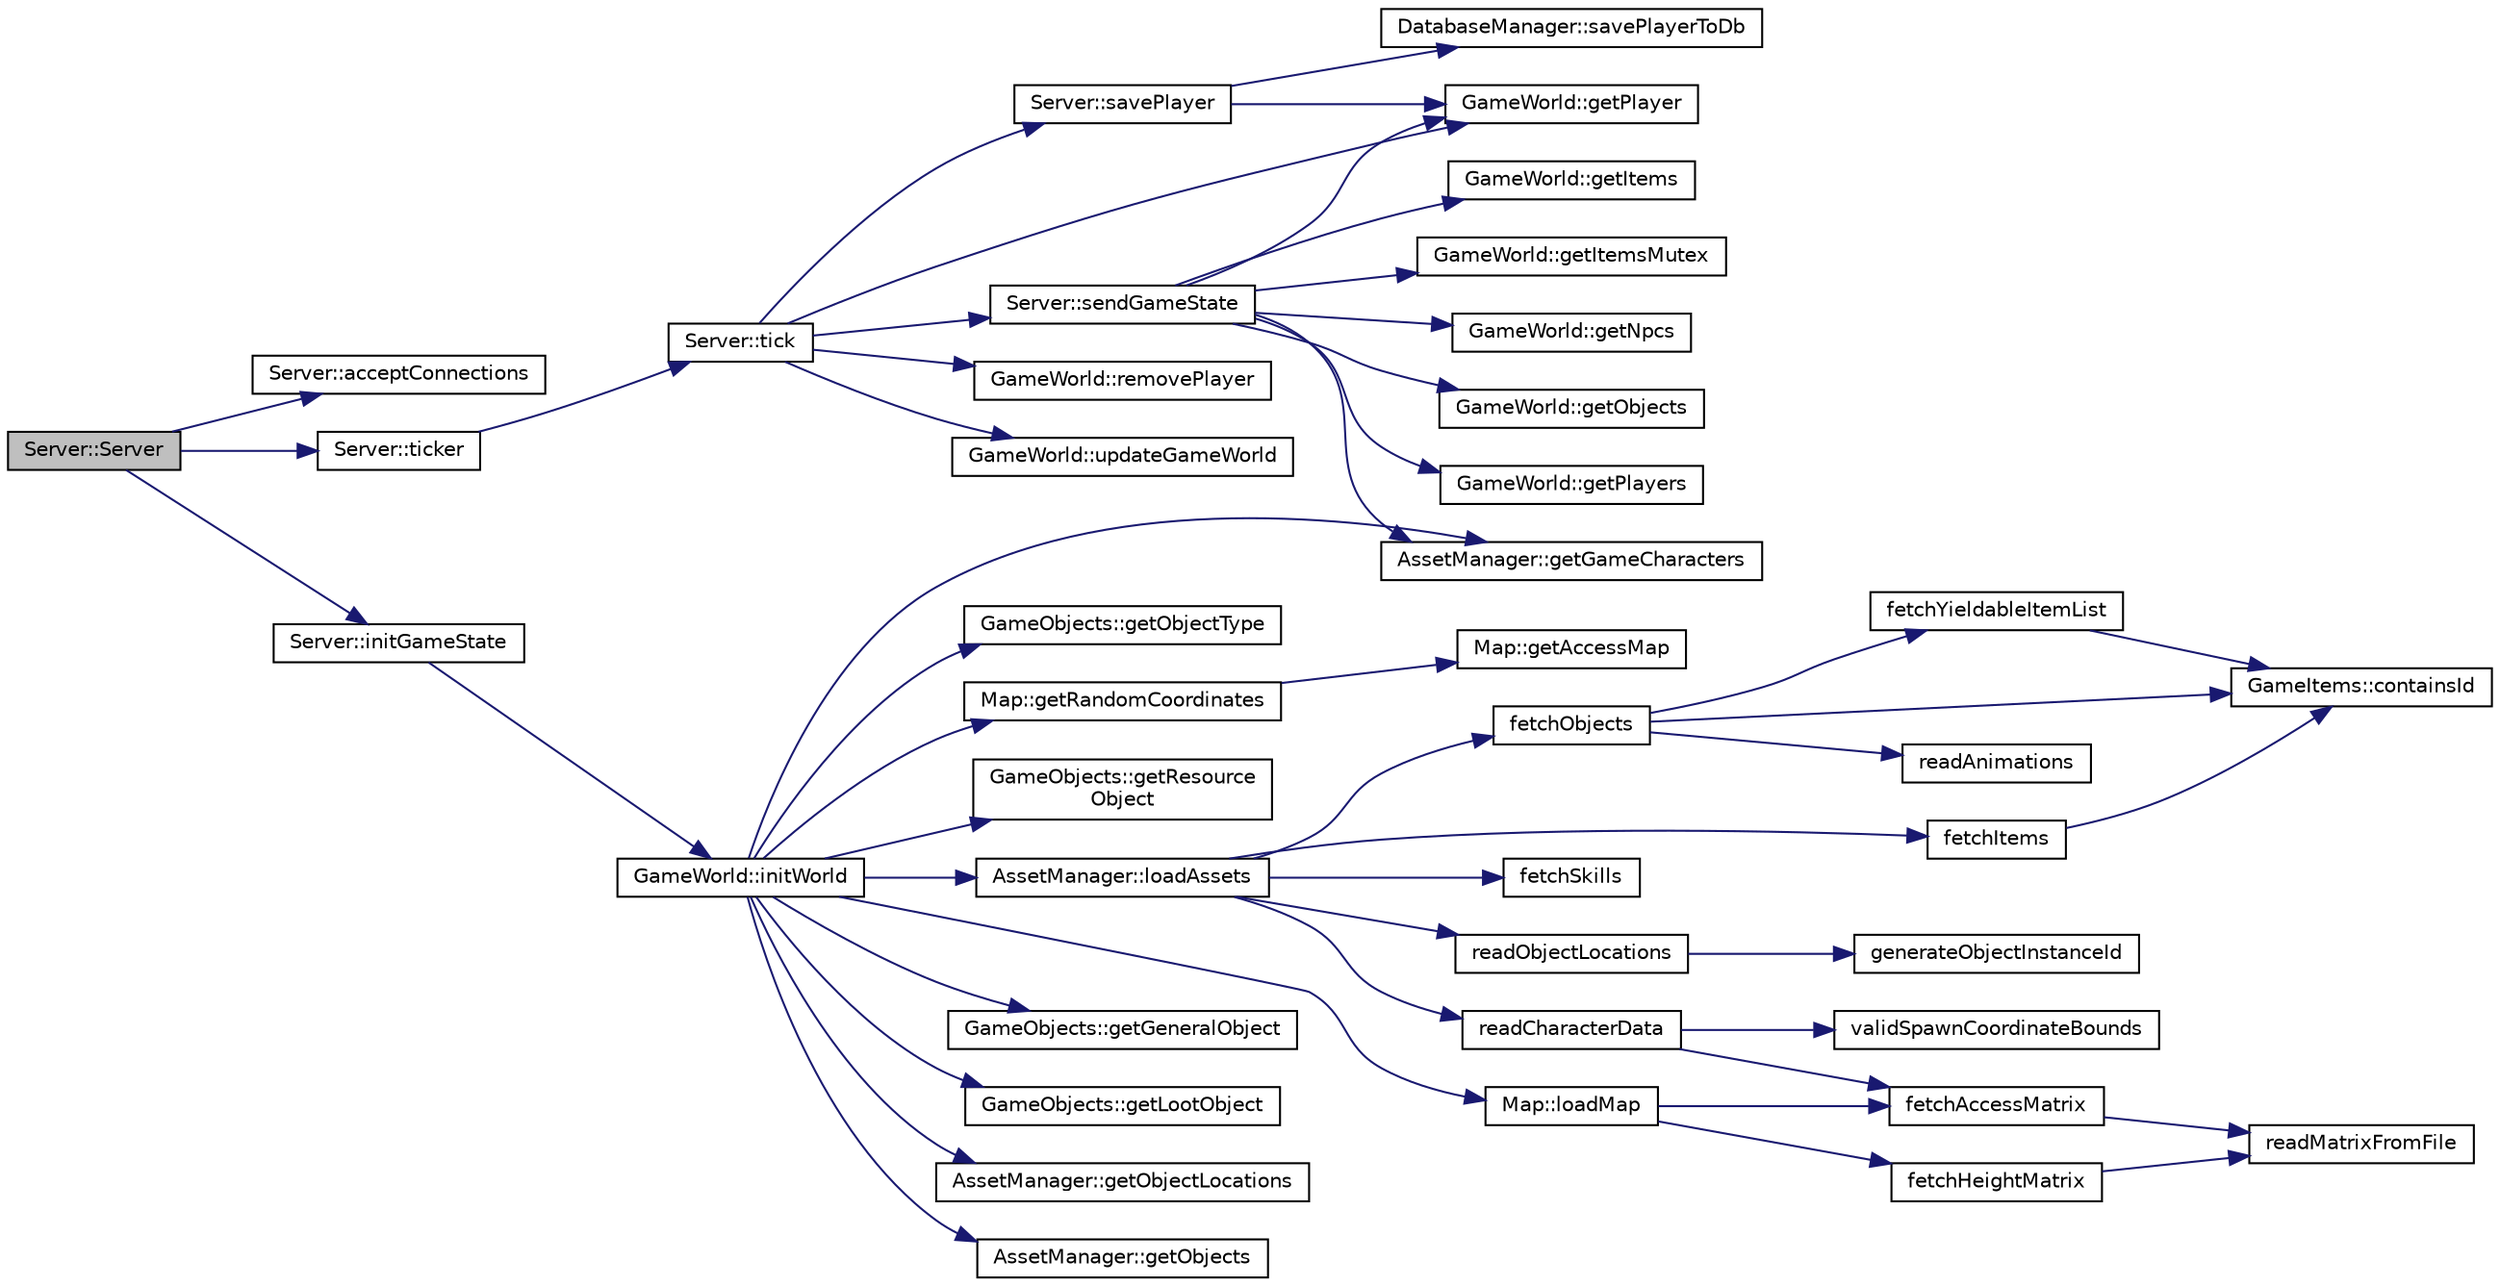 digraph "Server::Server"
{
 // LATEX_PDF_SIZE
  edge [fontname="Helvetica",fontsize="10",labelfontname="Helvetica",labelfontsize="10"];
  node [fontname="Helvetica",fontsize="10",shape=record];
  rankdir="LR";
  Node1 [label="Server::Server",height=0.2,width=0.4,color="black", fillcolor="grey75", style="filled", fontcolor="black",tooltip=" "];
  Node1 -> Node2 [color="midnightblue",fontsize="10",style="solid",fontname="Helvetica"];
  Node2 [label="Server::acceptConnections",height=0.2,width=0.4,color="black", fillcolor="white", style="filled",URL="$classServer.html#a881ea1e86b4045e588f8cfafdd2bc441",tooltip="Function to accept new connections from clients, runs on a seperate thread."];
  Node1 -> Node3 [color="midnightblue",fontsize="10",style="solid",fontname="Helvetica"];
  Node3 [label="Server::initGameState",height=0.2,width=0.4,color="black", fillcolor="white", style="filled",URL="$classServer.html#a50304dfbea44f60fb1da1f4754d582dd",tooltip="Initializes the gamestate and gameworld."];
  Node3 -> Node4 [color="midnightblue",fontsize="10",style="solid",fontname="Helvetica"];
  Node4 [label="GameWorld::initWorld",height=0.2,width=0.4,color="black", fillcolor="white", style="filled",URL="$classGameWorld.html#ab78e304a7c2babd4addacd751b56c98c",tooltip="Initializes the game world. Loads assets and map. Adds npcs and objects to the world."];
  Node4 -> Node5 [color="midnightblue",fontsize="10",style="solid",fontname="Helvetica"];
  Node5 [label="AssetManager::getGameCharacters",height=0.2,width=0.4,color="black", fillcolor="white", style="filled",URL="$classAssetManager.html#a13997292d4ce8dfa909e939b20ac71d4",tooltip="Get the GameCharacters object."];
  Node4 -> Node6 [color="midnightblue",fontsize="10",style="solid",fontname="Helvetica"];
  Node6 [label="GameObjects::getGeneralObject",height=0.2,width=0.4,color="black", fillcolor="white", style="filled",URL="$structGameObjects.html#a3c1af3fefffc33719ed5b317fdac33b4",tooltip=" "];
  Node4 -> Node7 [color="midnightblue",fontsize="10",style="solid",fontname="Helvetica"];
  Node7 [label="GameObjects::getLootObject",height=0.2,width=0.4,color="black", fillcolor="white", style="filled",URL="$structGameObjects.html#a79355677273cd4db88f8a88e713259e5",tooltip=" "];
  Node4 -> Node8 [color="midnightblue",fontsize="10",style="solid",fontname="Helvetica"];
  Node8 [label="AssetManager::getObjectLocations",height=0.2,width=0.4,color="black", fillcolor="white", style="filled",URL="$classAssetManager.html#aac3a5a1c57681ddd07f20b77516b284f",tooltip="Get the Object Locations object."];
  Node4 -> Node9 [color="midnightblue",fontsize="10",style="solid",fontname="Helvetica"];
  Node9 [label="AssetManager::getObjects",height=0.2,width=0.4,color="black", fillcolor="white", style="filled",URL="$classAssetManager.html#a53cdb9e28bd0e0d4b37318116ae1b7c5",tooltip="Get the GameObjects object."];
  Node4 -> Node10 [color="midnightblue",fontsize="10",style="solid",fontname="Helvetica"];
  Node10 [label="GameObjects::getObjectType",height=0.2,width=0.4,color="black", fillcolor="white", style="filled",URL="$structGameObjects.html#a5445dc5fafd856a7f2f79d1c3cd2d7ba",tooltip=" "];
  Node4 -> Node11 [color="midnightblue",fontsize="10",style="solid",fontname="Helvetica"];
  Node11 [label="Map::getRandomCoordinates",height=0.2,width=0.4,color="black", fillcolor="white", style="filled",URL="$classMap.html#aa2714237c8af3b86a11dcebc6d944145",tooltip="Gets a random coordinate within the given bounds."];
  Node11 -> Node12 [color="midnightblue",fontsize="10",style="solid",fontname="Helvetica"];
  Node12 [label="Map::getAccessMap",height=0.2,width=0.4,color="black", fillcolor="white", style="filled",URL="$classMap.html#a3a7c641cd6c7281013272940d0613d90",tooltip="Get the access map."];
  Node4 -> Node13 [color="midnightblue",fontsize="10",style="solid",fontname="Helvetica"];
  Node13 [label="GameObjects::getResource\lObject",height=0.2,width=0.4,color="black", fillcolor="white", style="filled",URL="$structGameObjects.html#a621382de573b4bee6a6341435bf0f432",tooltip=" "];
  Node4 -> Node14 [color="midnightblue",fontsize="10",style="solid",fontname="Helvetica"];
  Node14 [label="AssetManager::loadAssets",height=0.2,width=0.4,color="black", fillcolor="white", style="filled",URL="$classAssetManager.html#a7e4bdea0c4d3ffa0c4142cb108ab1b09",tooltip="Loads all the assets into memory."];
  Node14 -> Node15 [color="midnightblue",fontsize="10",style="solid",fontname="Helvetica"];
  Node15 [label="fetchItems",height=0.2,width=0.4,color="black", fillcolor="white", style="filled",URL="$ItemReader_8cpp.html#a286ea81c3d4e57928c83bbdbb69b21ad",tooltip="Reads items defined in the items.json file and returns them as a GameItems struct...."];
  Node15 -> Node16 [color="midnightblue",fontsize="10",style="solid",fontname="Helvetica"];
  Node16 [label="GameItems::containsId",height=0.2,width=0.4,color="black", fillcolor="white", style="filled",URL="$structGameItems.html#aa28c24034d12b17b9f85d9c46d9cb9a1",tooltip=" "];
  Node14 -> Node17 [color="midnightblue",fontsize="10",style="solid",fontname="Helvetica"];
  Node17 [label="fetchObjects",height=0.2,width=0.4,color="black", fillcolor="white", style="filled",URL="$ObjectReader_8cpp.html#ad6b3fd19ac4147a4760304254626b9fb",tooltip="Reads objects defined in the objects.json file and returns them as a GameObjects struct."];
  Node17 -> Node16 [color="midnightblue",fontsize="10",style="solid",fontname="Helvetica"];
  Node17 -> Node18 [color="midnightblue",fontsize="10",style="solid",fontname="Helvetica"];
  Node18 [label="fetchYieldableItemList",height=0.2,width=0.4,color="black", fillcolor="white", style="filled",URL="$ObjectReader_8cpp.html#a6bc2060dc73242d4623b68ae3dd96205",tooltip=" "];
  Node18 -> Node16 [color="midnightblue",fontsize="10",style="solid",fontname="Helvetica"];
  Node17 -> Node19 [color="midnightblue",fontsize="10",style="solid",fontname="Helvetica"];
  Node19 [label="readAnimations",height=0.2,width=0.4,color="black", fillcolor="white", style="filled",URL="$AnimationReader_8cpp.html#acf7a424ee8d40510f3a350fbfa9f282e",tooltip="Reads animations described in JSON file."];
  Node14 -> Node20 [color="midnightblue",fontsize="10",style="solid",fontname="Helvetica"];
  Node20 [label="fetchSkills",height=0.2,width=0.4,color="black", fillcolor="white", style="filled",URL="$SkillReader_8cpp.html#a91ba713ab4fead50c273429c4901350a",tooltip="Fetches the skills from the skills.json file and returns them as a map."];
  Node14 -> Node21 [color="midnightblue",fontsize="10",style="solid",fontname="Helvetica"];
  Node21 [label="readCharacterData",height=0.2,width=0.4,color="black", fillcolor="white", style="filled",URL="$CharacterReader_8cpp.html#a30723b62eb00af0495c7e19e633d9b5a",tooltip="Reads the character data from JSON file."];
  Node21 -> Node22 [color="midnightblue",fontsize="10",style="solid",fontname="Helvetica"];
  Node22 [label="fetchAccessMatrix",height=0.2,width=0.4,color="black", fillcolor="white", style="filled",URL="$MapReader_8cpp.html#a54309908b24ddb8124bb51147ed4ce35",tooltip="Loads the access map from the given path."];
  Node22 -> Node23 [color="midnightblue",fontsize="10",style="solid",fontname="Helvetica"];
  Node23 [label="readMatrixFromFile",height=0.2,width=0.4,color="black", fillcolor="white", style="filled",URL="$rehtiLib_2assets_2reader_2src_2Utils_8cpp.html#aabe32cf7f7f2a7f7154cbceaeafb49a6",tooltip="Reads a matrix from a text file. Values should be separated by commas and rows by newlines."];
  Node21 -> Node24 [color="midnightblue",fontsize="10",style="solid",fontname="Helvetica"];
  Node24 [label="validSpawnCoordinateBounds",height=0.2,width=0.4,color="black", fillcolor="white", style="filled",URL="$CharacterReader_8cpp.html#a56581b803e4cb4205c729df269203a3f",tooltip="Check if SpawnCoordinateBounds is valid. Throws error if not."];
  Node14 -> Node25 [color="midnightblue",fontsize="10",style="solid",fontname="Helvetica"];
  Node25 [label="readObjectLocations",height=0.2,width=0.4,color="black", fillcolor="white", style="filled",URL="$ObjectReader_8cpp.html#aff718dd14b1957673e8cc06bb1294b9b",tooltip="Reads all the objects on the map. Server can use this to spawn objects on the map."];
  Node25 -> Node26 [color="midnightblue",fontsize="10",style="solid",fontname="Helvetica"];
  Node26 [label="generateObjectInstanceId",height=0.2,width=0.4,color="black", fillcolor="white", style="filled",URL="$ObjectReader_8cpp.html#afb0e5d4cc4396f61761ac27e98f7c252",tooltip="Generates a unique id for an object instance."];
  Node4 -> Node27 [color="midnightblue",fontsize="10",style="solid",fontname="Helvetica"];
  Node27 [label="Map::loadMap",height=0.2,width=0.4,color="black", fillcolor="white", style="filled",URL="$classMap.html#a365d25a9d88fa04491fccc1210c41bf9",tooltip="Loads the map information from generated assets. Currently loads the access map and height map inform..."];
  Node27 -> Node22 [color="midnightblue",fontsize="10",style="solid",fontname="Helvetica"];
  Node27 -> Node28 [color="midnightblue",fontsize="10",style="solid",fontname="Helvetica"];
  Node28 [label="fetchHeightMatrix",height=0.2,width=0.4,color="black", fillcolor="white", style="filled",URL="$MapReader_8cpp.html#a2ac7fa2ac999e004c723cd45b861c13c",tooltip="Loads the height map from the given path."];
  Node28 -> Node23 [color="midnightblue",fontsize="10",style="solid",fontname="Helvetica"];
  Node1 -> Node29 [color="midnightblue",fontsize="10",style="solid",fontname="Helvetica"];
  Node29 [label="Server::ticker",height=0.2,width=0.4,color="black", fillcolor="white", style="filled",URL="$classServer.html#a68a715891c8ac1659bf27c3796c12052",tooltip="Timer function that is used to start server ticks, runs on a separate thread."];
  Node29 -> Node30 [color="midnightblue",fontsize="10",style="solid",fontname="Helvetica"];
  Node30 [label="Server::tick",height=0.2,width=0.4,color="black", fillcolor="white", style="filled",URL="$classServer.html#a2dd422dc25689dc106a6d5fe1d3b3298",tooltip="Function that updates the gamestate on each server tick, called by ticker()"];
  Node30 -> Node31 [color="midnightblue",fontsize="10",style="solid",fontname="Helvetica"];
  Node31 [label="GameWorld::getPlayer",height=0.2,width=0.4,color="black", fillcolor="white", style="filled",URL="$classGameWorld.html#a477715a67955886d0076cec9fe72ba4e",tooltip=" "];
  Node30 -> Node32 [color="midnightblue",fontsize="10",style="solid",fontname="Helvetica"];
  Node32 [label="GameWorld::removePlayer",height=0.2,width=0.4,color="black", fillcolor="white", style="filled",URL="$classGameWorld.html#a24e7fbf1913f7f737ad5bae536b96e46",tooltip="Removes player from the game world."];
  Node30 -> Node33 [color="midnightblue",fontsize="10",style="solid",fontname="Helvetica"];
  Node33 [label="Server::savePlayer",height=0.2,width=0.4,color="black", fillcolor="white", style="filled",URL="$classServer.html#a3f8208fe6744f4c10ead5905b657c64b",tooltip="Saves a player's data to the database."];
  Node33 -> Node31 [color="midnightblue",fontsize="10",style="solid",fontname="Helvetica"];
  Node33 -> Node34 [color="midnightblue",fontsize="10",style="solid",fontname="Helvetica"];
  Node34 [label="DatabaseManager::savePlayerToDb",height=0.2,width=0.4,color="black", fillcolor="white", style="filled",URL="$classDatabaseManager.html#a2074813855734007c9ac259a848f9314",tooltip="Save player's basic data, items and skills to the database."];
  Node30 -> Node35 [color="midnightblue",fontsize="10",style="solid",fontname="Helvetica"];
  Node35 [label="Server::sendGameState",height=0.2,width=0.4,color="black", fillcolor="white", style="filled",URL="$classServer.html#a2252e5384a7a5e755c200c104d745fcb",tooltip="Sends the current gamestate to connected clients."];
  Node35 -> Node5 [color="midnightblue",fontsize="10",style="solid",fontname="Helvetica"];
  Node35 -> Node36 [color="midnightblue",fontsize="10",style="solid",fontname="Helvetica"];
  Node36 [label="GameWorld::getItems",height=0.2,width=0.4,color="black", fillcolor="white", style="filled",URL="$classGameWorld.html#ae1ecdd047b917c8496ee5af6d8bd1d94",tooltip="Get all items."];
  Node35 -> Node37 [color="midnightblue",fontsize="10",style="solid",fontname="Helvetica"];
  Node37 [label="GameWorld::getItemsMutex",height=0.2,width=0.4,color="black", fillcolor="white", style="filled",URL="$classGameWorld.html#a82ce4e57c3f041240c2c4a3e32eb4117",tooltip=" "];
  Node35 -> Node38 [color="midnightblue",fontsize="10",style="solid",fontname="Helvetica"];
  Node38 [label="GameWorld::getNpcs",height=0.2,width=0.4,color="black", fillcolor="white", style="filled",URL="$classGameWorld.html#a3b6d4cac8cda722200ee3e72754ce8f1",tooltip="Get all npcs."];
  Node35 -> Node39 [color="midnightblue",fontsize="10",style="solid",fontname="Helvetica"];
  Node39 [label="GameWorld::getObjects",height=0.2,width=0.4,color="black", fillcolor="white", style="filled",URL="$classGameWorld.html#ac53061b8a814e6228ac433cb91a1f511",tooltip="Get all objects."];
  Node35 -> Node31 [color="midnightblue",fontsize="10",style="solid",fontname="Helvetica"];
  Node35 -> Node40 [color="midnightblue",fontsize="10",style="solid",fontname="Helvetica"];
  Node40 [label="GameWorld::getPlayers",height=0.2,width=0.4,color="black", fillcolor="white", style="filled",URL="$classGameWorld.html#acd967a70218090ebcb533b851375e5e1",tooltip=" "];
  Node30 -> Node41 [color="midnightblue",fontsize="10",style="solid",fontname="Helvetica"];
  Node41 [label="GameWorld::updateGameWorld",height=0.2,width=0.4,color="black", fillcolor="white", style="filled",URL="$classGameWorld.html#af562a0de20546a4b69c309fa6a742d4a",tooltip="Updates the game world. Updates all the npcs and players."];
}
